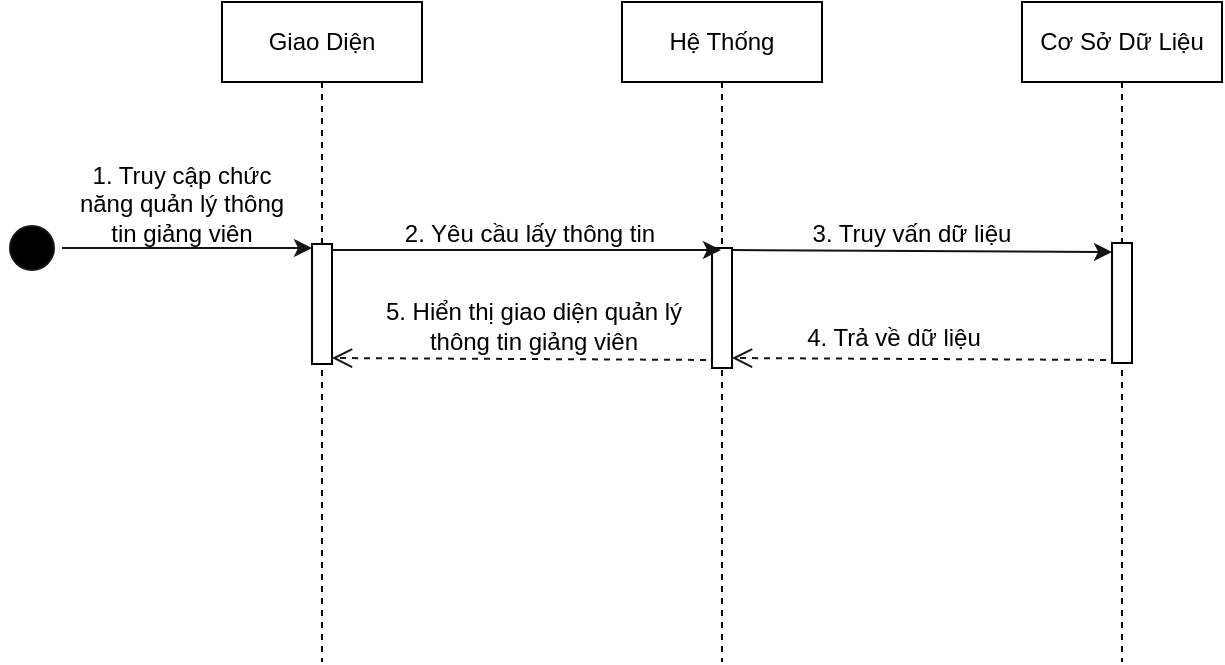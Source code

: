 <mxfile version="17.4.6" type="device" pages="4"><diagram id="DVsVMuPk8T235-gUktAh" name="Page-1"><mxGraphModel dx="1422" dy="699" grid="1" gridSize="10" guides="1" tooltips="1" connect="1" arrows="1" fold="1" page="1" pageScale="1" pageWidth="827" pageHeight="1169" math="0" shadow="0"><root><mxCell id="0"/><mxCell id="1" parent="0"/><mxCell id="WU-hsZjGy-t5fsCEVxdE-1" value="&lt;span&gt;Giao Diện&lt;/span&gt;" style="shape=umlLifeline;perimeter=lifelinePerimeter;whiteSpace=wrap;html=1;container=1;collapsible=0;recursiveResize=0;outlineConnect=0;" vertex="1" parent="1"><mxGeometry x="190" y="150" width="100" height="330" as="geometry"/></mxCell><mxCell id="WU-hsZjGy-t5fsCEVxdE-2" value="&lt;span&gt;Hệ Thống&lt;/span&gt;" style="shape=umlLifeline;perimeter=lifelinePerimeter;whiteSpace=wrap;html=1;container=1;collapsible=0;recursiveResize=0;outlineConnect=0;" vertex="1" parent="1"><mxGeometry x="390" y="150" width="100" height="330" as="geometry"/></mxCell><mxCell id="WU-hsZjGy-t5fsCEVxdE-3" value="&lt;span&gt;Cơ Sở Dữ Liệu&lt;/span&gt;" style="shape=umlLifeline;perimeter=lifelinePerimeter;whiteSpace=wrap;html=1;container=1;collapsible=0;recursiveResize=0;outlineConnect=0;" vertex="1" parent="1"><mxGeometry x="590" y="150" width="100" height="330" as="geometry"/></mxCell><mxCell id="WU-hsZjGy-t5fsCEVxdE-4" value="" style="html=1;points=[];perimeter=orthogonalPerimeter;" vertex="1" parent="WU-hsZjGy-t5fsCEVxdE-3"><mxGeometry x="45" y="120.5" width="10" height="60" as="geometry"/></mxCell><mxCell id="WU-hsZjGy-t5fsCEVxdE-5" value="" style="html=1;points=[];perimeter=orthogonalPerimeter;" vertex="1" parent="1"><mxGeometry x="235" y="271" width="10" height="60" as="geometry"/></mxCell><mxCell id="WU-hsZjGy-t5fsCEVxdE-6" value="" style="html=1;points=[];perimeter=orthogonalPerimeter;" vertex="1" parent="1"><mxGeometry x="435" y="273" width="10" height="60" as="geometry"/></mxCell><mxCell id="WU-hsZjGy-t5fsCEVxdE-7" value="" style="ellipse;html=1;shape=startState;fillColor=#000000;strokeColor=#141414;" vertex="1" parent="1"><mxGeometry x="80" y="258" width="30" height="30" as="geometry"/></mxCell><mxCell id="WU-hsZjGy-t5fsCEVxdE-8" value="" style="edgeStyle=orthogonalEdgeStyle;rounded=0;orthogonalLoop=1;jettySize=auto;html=1;strokeColor=#141414;" edge="1" parent="1"><mxGeometry relative="1" as="geometry"><mxPoint x="110" y="273" as="sourcePoint"/><mxPoint x="235" y="273" as="targetPoint"/></mxGeometry></mxCell><mxCell id="WU-hsZjGy-t5fsCEVxdE-9" value="1. Truy cập chức năng quản lý thông tin giảng viên" style="text;html=1;strokeColor=none;fillColor=none;align=center;verticalAlign=middle;whiteSpace=wrap;rounded=0;" vertex="1" parent="1"><mxGeometry x="110" y="230" width="120" height="41" as="geometry"/></mxCell><mxCell id="WU-hsZjGy-t5fsCEVxdE-10" value="2. Yêu cầu lấy thông tin" style="text;html=1;strokeColor=none;fillColor=none;align=center;verticalAlign=middle;whiteSpace=wrap;rounded=0;" vertex="1" parent="1"><mxGeometry x="264" y="248" width="160" height="35" as="geometry"/></mxCell><mxCell id="WU-hsZjGy-t5fsCEVxdE-11" value="" style="endArrow=classic;html=1;rounded=0;strokeColor=#141414;exitX=1;exitY=0.05;exitDx=0;exitDy=0;exitPerimeter=0;" edge="1" parent="1" source="WU-hsZjGy-t5fsCEVxdE-5"><mxGeometry width="50" height="50" relative="1" as="geometry"><mxPoint x="400" y="358" as="sourcePoint"/><mxPoint x="439.5" y="274" as="targetPoint"/></mxGeometry></mxCell><mxCell id="WU-hsZjGy-t5fsCEVxdE-12" value="5. Hiển thị giao diện quản lý thông tin giảng viên" style="text;html=1;strokeColor=none;fillColor=none;align=center;verticalAlign=middle;whiteSpace=wrap;rounded=0;" vertex="1" parent="1"><mxGeometry x="256" y="294.5" width="180" height="35" as="geometry"/></mxCell><mxCell id="WU-hsZjGy-t5fsCEVxdE-13" value="" style="html=1;verticalAlign=bottom;endArrow=open;dashed=1;endSize=8;rounded=0;strokeColor=#141414;entryX=1;entryY=0.95;entryDx=0;entryDy=0;entryPerimeter=0;exitX=-0.3;exitY=0.933;exitDx=0;exitDy=0;exitPerimeter=0;" edge="1" parent="1" source="WU-hsZjGy-t5fsCEVxdE-6" target="WU-hsZjGy-t5fsCEVxdE-5"><mxGeometry relative="1" as="geometry"><mxPoint x="460" y="358" as="sourcePoint"/><mxPoint x="380" y="358" as="targetPoint"/></mxGeometry></mxCell><mxCell id="WU-hsZjGy-t5fsCEVxdE-14" value="3. Truy vấn dữ liệu" style="text;html=1;strokeColor=none;fillColor=none;align=center;verticalAlign=middle;whiteSpace=wrap;rounded=0;" vertex="1" parent="1"><mxGeometry x="450" y="248" width="170" height="35" as="geometry"/></mxCell><mxCell id="WU-hsZjGy-t5fsCEVxdE-15" value="" style="endArrow=classic;html=1;rounded=0;strokeColor=#141414;exitX=1;exitY=0.05;exitDx=0;exitDy=0;exitPerimeter=0;entryX=0;entryY=0.075;entryDx=0;entryDy=0;entryPerimeter=0;" edge="1" parent="1" target="WU-hsZjGy-t5fsCEVxdE-4"><mxGeometry width="50" height="50" relative="1" as="geometry"><mxPoint x="445" y="274" as="sourcePoint"/><mxPoint x="630" y="274" as="targetPoint"/></mxGeometry></mxCell><mxCell id="WU-hsZjGy-t5fsCEVxdE-16" value="" style="html=1;verticalAlign=bottom;endArrow=open;dashed=1;endSize=8;rounded=0;strokeColor=#141414;entryX=1;entryY=0.95;entryDx=0;entryDy=0;entryPerimeter=0;exitX=-0.3;exitY=0.933;exitDx=0;exitDy=0;exitPerimeter=0;" edge="1" parent="1"><mxGeometry relative="1" as="geometry"><mxPoint x="632" y="328.98" as="sourcePoint"/><mxPoint x="445" y="328" as="targetPoint"/></mxGeometry></mxCell><mxCell id="WU-hsZjGy-t5fsCEVxdE-17" value="4. Trả về dữ liệu" style="text;html=1;strokeColor=none;fillColor=none;align=center;verticalAlign=middle;whiteSpace=wrap;rounded=0;" vertex="1" parent="1"><mxGeometry x="446" y="300" width="160" height="35" as="geometry"/></mxCell></root></mxGraphModel></diagram><diagram id="3pYODIQ7TUGjqqXS2kbD" name="Page-2"><mxGraphModel dx="1422" dy="699" grid="1" gridSize="10" guides="1" tooltips="1" connect="1" arrows="1" fold="1" page="1" pageScale="1" pageWidth="827" pageHeight="1169" math="0" shadow="0"><root><mxCell id="0"/><mxCell id="1" parent="0"/><mxCell id="C6p8I8TaMVvplyQSrfX3-1" value="&lt;span&gt;Giao Diện&lt;/span&gt;" style="shape=umlLifeline;perimeter=lifelinePerimeter;whiteSpace=wrap;html=1;container=1;collapsible=0;recursiveResize=0;outlineConnect=0;" vertex="1" parent="1"><mxGeometry x="190" y="150" width="100" height="360" as="geometry"/></mxCell><mxCell id="C6p8I8TaMVvplyQSrfX3-2" value="&lt;span&gt;Hệ Thống&lt;/span&gt;" style="shape=umlLifeline;perimeter=lifelinePerimeter;whiteSpace=wrap;html=1;container=1;collapsible=0;recursiveResize=0;outlineConnect=0;" vertex="1" parent="1"><mxGeometry x="390" y="150" width="100" height="360" as="geometry"/></mxCell><mxCell id="C6p8I8TaMVvplyQSrfX3-3" value="&lt;span&gt;Cơ Sở Dữ Liệu&lt;/span&gt;" style="shape=umlLifeline;perimeter=lifelinePerimeter;whiteSpace=wrap;html=1;container=1;collapsible=0;recursiveResize=0;outlineConnect=0;" vertex="1" parent="1"><mxGeometry x="590" y="150" width="100" height="360" as="geometry"/></mxCell><mxCell id="C6p8I8TaMVvplyQSrfX3-4" value="" style="html=1;points=[];perimeter=orthogonalPerimeter;" vertex="1" parent="C6p8I8TaMVvplyQSrfX3-3"><mxGeometry x="45" y="120.5" width="10" height="60" as="geometry"/></mxCell><mxCell id="C6p8I8TaMVvplyQSrfX3-5" value="" style="html=1;points=[];perimeter=orthogonalPerimeter;" vertex="1" parent="1"><mxGeometry x="235" y="271" width="10" height="60" as="geometry"/></mxCell><mxCell id="C6p8I8TaMVvplyQSrfX3-6" value="" style="html=1;points=[];perimeter=orthogonalPerimeter;" vertex="1" parent="1"><mxGeometry x="435" y="273" width="10" height="60" as="geometry"/></mxCell><mxCell id="C6p8I8TaMVvplyQSrfX3-7" value="" style="ellipse;html=1;shape=startState;fillColor=#000000;strokeColor=#141414;" vertex="1" parent="1"><mxGeometry x="80" y="258" width="30" height="30" as="geometry"/></mxCell><mxCell id="C6p8I8TaMVvplyQSrfX3-8" value="" style="edgeStyle=orthogonalEdgeStyle;rounded=0;orthogonalLoop=1;jettySize=auto;html=1;strokeColor=#141414;" edge="1" parent="1"><mxGeometry relative="1" as="geometry"><mxPoint x="110" y="273" as="sourcePoint"/><mxPoint x="235" y="273" as="targetPoint"/></mxGeometry></mxCell><mxCell id="C6p8I8TaMVvplyQSrfX3-9" value="1. Truy cập chức năng lý thông tin giảng viên" style="text;html=1;strokeColor=none;fillColor=none;align=center;verticalAlign=middle;whiteSpace=wrap;rounded=0;" vertex="1" parent="1"><mxGeometry x="110" y="230" width="120" height="41" as="geometry"/></mxCell><mxCell id="C6p8I8TaMVvplyQSrfX3-10" value="2. Yêu cầu lấy thông tin" style="text;html=1;strokeColor=none;fillColor=none;align=center;verticalAlign=middle;whiteSpace=wrap;rounded=0;" vertex="1" parent="1"><mxGeometry x="264" y="248" width="160" height="35" as="geometry"/></mxCell><mxCell id="C6p8I8TaMVvplyQSrfX3-11" value="" style="endArrow=classic;html=1;rounded=0;strokeColor=#141414;exitX=1;exitY=0.05;exitDx=0;exitDy=0;exitPerimeter=0;" edge="1" parent="1" source="C6p8I8TaMVvplyQSrfX3-5"><mxGeometry width="50" height="50" relative="1" as="geometry"><mxPoint x="400" y="358" as="sourcePoint"/><mxPoint x="439.5" y="274" as="targetPoint"/></mxGeometry></mxCell><mxCell id="C6p8I8TaMVvplyQSrfX3-12" value="5. Hiển thị giao diện quản lý thông tin giảng viên" style="text;html=1;strokeColor=none;fillColor=none;align=center;verticalAlign=middle;whiteSpace=wrap;rounded=0;" vertex="1" parent="1"><mxGeometry x="256" y="294.5" width="180" height="35" as="geometry"/></mxCell><mxCell id="C6p8I8TaMVvplyQSrfX3-13" value="" style="html=1;verticalAlign=bottom;endArrow=open;dashed=1;endSize=8;rounded=0;strokeColor=#141414;entryX=1;entryY=0.95;entryDx=0;entryDy=0;entryPerimeter=0;exitX=-0.3;exitY=0.933;exitDx=0;exitDy=0;exitPerimeter=0;" edge="1" parent="1" source="C6p8I8TaMVvplyQSrfX3-6" target="C6p8I8TaMVvplyQSrfX3-5"><mxGeometry relative="1" as="geometry"><mxPoint x="460" y="358" as="sourcePoint"/><mxPoint x="380" y="358" as="targetPoint"/></mxGeometry></mxCell><mxCell id="C6p8I8TaMVvplyQSrfX3-14" value="3. Truy vấn dữ liệu" style="text;html=1;strokeColor=none;fillColor=none;align=center;verticalAlign=middle;whiteSpace=wrap;rounded=0;" vertex="1" parent="1"><mxGeometry x="450" y="248" width="170" height="35" as="geometry"/></mxCell><mxCell id="C6p8I8TaMVvplyQSrfX3-15" value="" style="endArrow=classic;html=1;rounded=0;strokeColor=#141414;exitX=1;exitY=0.05;exitDx=0;exitDy=0;exitPerimeter=0;entryX=0;entryY=0.075;entryDx=0;entryDy=0;entryPerimeter=0;" edge="1" parent="1" target="C6p8I8TaMVvplyQSrfX3-4"><mxGeometry width="50" height="50" relative="1" as="geometry"><mxPoint x="445" y="274" as="sourcePoint"/><mxPoint x="630" y="274" as="targetPoint"/></mxGeometry></mxCell><mxCell id="C6p8I8TaMVvplyQSrfX3-16" value="" style="html=1;verticalAlign=bottom;endArrow=open;dashed=1;endSize=8;rounded=0;strokeColor=#141414;entryX=1;entryY=0.95;entryDx=0;entryDy=0;entryPerimeter=0;exitX=-0.3;exitY=0.933;exitDx=0;exitDy=0;exitPerimeter=0;" edge="1" parent="1"><mxGeometry relative="1" as="geometry"><mxPoint x="632" y="328.98" as="sourcePoint"/><mxPoint x="445" y="328" as="targetPoint"/></mxGeometry></mxCell><mxCell id="C6p8I8TaMVvplyQSrfX3-17" value="4. Trả về dữ liệu" style="text;html=1;strokeColor=none;fillColor=none;align=center;verticalAlign=middle;whiteSpace=wrap;rounded=0;" vertex="1" parent="1"><mxGeometry x="446" y="300" width="160" height="35" as="geometry"/></mxCell><mxCell id="C6p8I8TaMVvplyQSrfX3-18" value="" style="html=1;points=[];perimeter=orthogonalPerimeter;" vertex="1" parent="1"><mxGeometry x="635" y="406.5" width="10" height="60" as="geometry"/></mxCell><mxCell id="C6p8I8TaMVvplyQSrfX3-19" value="" style="html=1;points=[];perimeter=orthogonalPerimeter;" vertex="1" parent="1"><mxGeometry x="235" y="407" width="10" height="60" as="geometry"/></mxCell><mxCell id="C6p8I8TaMVvplyQSrfX3-20" value="" style="html=1;points=[];perimeter=orthogonalPerimeter;" vertex="1" parent="1"><mxGeometry x="435" y="409" width="10" height="60" as="geometry"/></mxCell><mxCell id="C6p8I8TaMVvplyQSrfX3-21" value="" style="ellipse;html=1;shape=startState;fillColor=#000000;strokeColor=#141414;" vertex="1" parent="1"><mxGeometry x="70" y="394" width="30" height="30" as="geometry"/></mxCell><mxCell id="C6p8I8TaMVvplyQSrfX3-22" value="" style="edgeStyle=orthogonalEdgeStyle;rounded=0;orthogonalLoop=1;jettySize=auto;html=1;strokeColor=#141414;exitX=1;exitY=0.5;exitDx=0;exitDy=0;" edge="1" parent="1" source="C6p8I8TaMVvplyQSrfX3-21"><mxGeometry relative="1" as="geometry"><mxPoint x="110" y="409" as="sourcePoint"/><mxPoint x="235" y="409" as="targetPoint"/></mxGeometry></mxCell><mxCell id="C6p8I8TaMVvplyQSrfX3-23" value="6. Nhập thông tin muốn sửa và nhấn Sửa" style="text;html=1;strokeColor=none;fillColor=none;align=center;verticalAlign=middle;whiteSpace=wrap;rounded=0;" vertex="1" parent="1"><mxGeometry x="100" y="366" width="130" height="41" as="geometry"/></mxCell><mxCell id="C6p8I8TaMVvplyQSrfX3-24" value="10. Gửi thông tin giảng viên" style="text;html=1;strokeColor=none;fillColor=none;align=center;verticalAlign=middle;whiteSpace=wrap;rounded=0;" vertex="1" parent="1"><mxGeometry x="252" y="384" width="176" height="35" as="geometry"/></mxCell><mxCell id="C6p8I8TaMVvplyQSrfX3-25" value="" style="endArrow=classic;html=1;rounded=0;strokeColor=#141414;exitX=1;exitY=0.05;exitDx=0;exitDy=0;exitPerimeter=0;" edge="1" parent="1" source="C6p8I8TaMVvplyQSrfX3-19"><mxGeometry width="50" height="50" relative="1" as="geometry"><mxPoint x="400" y="494" as="sourcePoint"/><mxPoint x="439.5" y="410" as="targetPoint"/></mxGeometry></mxCell><mxCell id="C6p8I8TaMVvplyQSrfX3-26" value="13. Thông báo kết quả và hiển thị giao diện quản lý thông tin giảng viên" style="text;html=1;strokeColor=none;fillColor=none;align=center;verticalAlign=middle;whiteSpace=wrap;rounded=0;" vertex="1" parent="1"><mxGeometry x="261" y="450" width="170" height="83.5" as="geometry"/></mxCell><mxCell id="C6p8I8TaMVvplyQSrfX3-27" value="" style="html=1;verticalAlign=bottom;endArrow=open;dashed=1;endSize=8;rounded=0;strokeColor=#141414;entryX=1;entryY=0.95;entryDx=0;entryDy=0;entryPerimeter=0;exitX=-0.3;exitY=0.933;exitDx=0;exitDy=0;exitPerimeter=0;" edge="1" parent="1" source="C6p8I8TaMVvplyQSrfX3-20" target="C6p8I8TaMVvplyQSrfX3-19"><mxGeometry relative="1" as="geometry"><mxPoint x="460" y="494" as="sourcePoint"/><mxPoint x="380" y="494" as="targetPoint"/></mxGeometry></mxCell><mxCell id="C6p8I8TaMVvplyQSrfX3-28" value="11. Truy vấn dữ liệu và thực hiện" style="text;html=1;strokeColor=none;fillColor=none;align=center;verticalAlign=middle;whiteSpace=wrap;rounded=0;" vertex="1" parent="1"><mxGeometry x="450" y="384" width="180" height="35" as="geometry"/></mxCell><mxCell id="C6p8I8TaMVvplyQSrfX3-29" value="" style="endArrow=classic;html=1;rounded=0;strokeColor=#141414;exitX=1;exitY=0.05;exitDx=0;exitDy=0;exitPerimeter=0;entryX=0;entryY=0.075;entryDx=0;entryDy=0;entryPerimeter=0;" edge="1" parent="1" target="C6p8I8TaMVvplyQSrfX3-18"><mxGeometry width="50" height="50" relative="1" as="geometry"><mxPoint x="445" y="410" as="sourcePoint"/><mxPoint x="630" y="410" as="targetPoint"/></mxGeometry></mxCell><mxCell id="C6p8I8TaMVvplyQSrfX3-30" value="" style="html=1;verticalAlign=bottom;endArrow=open;dashed=1;endSize=8;rounded=0;strokeColor=#141414;entryX=1;entryY=0.95;entryDx=0;entryDy=0;entryPerimeter=0;exitX=-0.3;exitY=0.933;exitDx=0;exitDy=0;exitPerimeter=0;" edge="1" parent="1"><mxGeometry relative="1" as="geometry"><mxPoint x="632" y="464.98" as="sourcePoint"/><mxPoint x="445" y="464" as="targetPoint"/></mxGeometry></mxCell><mxCell id="C6p8I8TaMVvplyQSrfX3-31" value="12. Trả về kết quả" style="text;html=1;strokeColor=none;fillColor=none;align=center;verticalAlign=middle;whiteSpace=wrap;rounded=0;" vertex="1" parent="1"><mxGeometry x="436" y="460" width="160" height="35" as="geometry"/></mxCell></root></mxGraphModel></diagram><diagram id="8loD-ukhQ-UAKm9DOrR1" name="Page-3"><mxGraphModel dx="1422" dy="699" grid="1" gridSize="10" guides="1" tooltips="1" connect="1" arrows="1" fold="1" page="1" pageScale="1" pageWidth="827" pageHeight="1169" math="0" shadow="0"><root><mxCell id="0"/><mxCell id="1" parent="0"/><mxCell id="cYJVkVbYjqecI_i0VPKo-1" value="&lt;span&gt;Giao Diện&lt;/span&gt;" style="shape=umlLifeline;perimeter=lifelinePerimeter;whiteSpace=wrap;html=1;container=1;collapsible=0;recursiveResize=0;outlineConnect=0;" vertex="1" parent="1"><mxGeometry x="190" y="150" width="100" height="330" as="geometry"/></mxCell><mxCell id="cYJVkVbYjqecI_i0VPKo-2" value="&lt;span&gt;Hệ Thống&lt;/span&gt;" style="shape=umlLifeline;perimeter=lifelinePerimeter;whiteSpace=wrap;html=1;container=1;collapsible=0;recursiveResize=0;outlineConnect=0;" vertex="1" parent="1"><mxGeometry x="390" y="150" width="100" height="330" as="geometry"/></mxCell><mxCell id="cYJVkVbYjqecI_i0VPKo-3" value="&lt;span&gt;Cơ Sở Dữ Liệu&lt;/span&gt;" style="shape=umlLifeline;perimeter=lifelinePerimeter;whiteSpace=wrap;html=1;container=1;collapsible=0;recursiveResize=0;outlineConnect=0;" vertex="1" parent="1"><mxGeometry x="590" y="150" width="100" height="330" as="geometry"/></mxCell><mxCell id="cYJVkVbYjqecI_i0VPKo-4" value="" style="html=1;points=[];perimeter=orthogonalPerimeter;" vertex="1" parent="cYJVkVbYjqecI_i0VPKo-3"><mxGeometry x="45" y="120.5" width="10" height="60" as="geometry"/></mxCell><mxCell id="cYJVkVbYjqecI_i0VPKo-5" value="" style="html=1;points=[];perimeter=orthogonalPerimeter;" vertex="1" parent="1"><mxGeometry x="235" y="271" width="10" height="60" as="geometry"/></mxCell><mxCell id="cYJVkVbYjqecI_i0VPKo-6" value="" style="html=1;points=[];perimeter=orthogonalPerimeter;" vertex="1" parent="1"><mxGeometry x="435" y="273" width="10" height="60" as="geometry"/></mxCell><mxCell id="cYJVkVbYjqecI_i0VPKo-7" value="" style="ellipse;html=1;shape=startState;fillColor=#000000;strokeColor=#141414;" vertex="1" parent="1"><mxGeometry x="80" y="258" width="30" height="30" as="geometry"/></mxCell><mxCell id="cYJVkVbYjqecI_i0VPKo-8" value="" style="edgeStyle=orthogonalEdgeStyle;rounded=0;orthogonalLoop=1;jettySize=auto;html=1;strokeColor=#141414;" edge="1" parent="1"><mxGeometry relative="1" as="geometry"><mxPoint x="110" y="273" as="sourcePoint"/><mxPoint x="235" y="273" as="targetPoint"/></mxGeometry></mxCell><mxCell id="cYJVkVbYjqecI_i0VPKo-9" value="1. Truy cập chức năng quản lý đề xuất sinh viên" style="text;html=1;strokeColor=none;fillColor=none;align=center;verticalAlign=middle;whiteSpace=wrap;rounded=0;" vertex="1" parent="1"><mxGeometry x="110" y="230" width="120" height="41" as="geometry"/></mxCell><mxCell id="cYJVkVbYjqecI_i0VPKo-10" value="2. Yêu cầu lấy thông tin" style="text;html=1;strokeColor=none;fillColor=none;align=center;verticalAlign=middle;whiteSpace=wrap;rounded=0;" vertex="1" parent="1"><mxGeometry x="264" y="248" width="160" height="35" as="geometry"/></mxCell><mxCell id="cYJVkVbYjqecI_i0VPKo-11" value="" style="endArrow=classic;html=1;rounded=0;strokeColor=#141414;exitX=1;exitY=0.05;exitDx=0;exitDy=0;exitPerimeter=0;" edge="1" parent="1" source="cYJVkVbYjqecI_i0VPKo-5"><mxGeometry width="50" height="50" relative="1" as="geometry"><mxPoint x="400" y="358" as="sourcePoint"/><mxPoint x="439.5" y="274" as="targetPoint"/></mxGeometry></mxCell><mxCell id="cYJVkVbYjqecI_i0VPKo-12" value="5. Hiển thị giao diện quản lý đề xuất sinh viên" style="text;html=1;strokeColor=none;fillColor=none;align=center;verticalAlign=middle;whiteSpace=wrap;rounded=0;" vertex="1" parent="1"><mxGeometry x="256" y="294.5" width="180" height="35" as="geometry"/></mxCell><mxCell id="cYJVkVbYjqecI_i0VPKo-13" value="" style="html=1;verticalAlign=bottom;endArrow=open;dashed=1;endSize=8;rounded=0;strokeColor=#141414;entryX=1;entryY=0.95;entryDx=0;entryDy=0;entryPerimeter=0;exitX=-0.3;exitY=0.933;exitDx=0;exitDy=0;exitPerimeter=0;" edge="1" parent="1" source="cYJVkVbYjqecI_i0VPKo-6" target="cYJVkVbYjqecI_i0VPKo-5"><mxGeometry relative="1" as="geometry"><mxPoint x="460" y="358" as="sourcePoint"/><mxPoint x="380" y="358" as="targetPoint"/></mxGeometry></mxCell><mxCell id="cYJVkVbYjqecI_i0VPKo-14" value="3. Truy vấn dữ liệu" style="text;html=1;strokeColor=none;fillColor=none;align=center;verticalAlign=middle;whiteSpace=wrap;rounded=0;" vertex="1" parent="1"><mxGeometry x="450" y="248" width="170" height="35" as="geometry"/></mxCell><mxCell id="cYJVkVbYjqecI_i0VPKo-15" value="" style="endArrow=classic;html=1;rounded=0;strokeColor=#141414;exitX=1;exitY=0.05;exitDx=0;exitDy=0;exitPerimeter=0;entryX=0;entryY=0.075;entryDx=0;entryDy=0;entryPerimeter=0;" edge="1" parent="1" target="cYJVkVbYjqecI_i0VPKo-4"><mxGeometry width="50" height="50" relative="1" as="geometry"><mxPoint x="445" y="274" as="sourcePoint"/><mxPoint x="630" y="274" as="targetPoint"/></mxGeometry></mxCell><mxCell id="cYJVkVbYjqecI_i0VPKo-16" value="" style="html=1;verticalAlign=bottom;endArrow=open;dashed=1;endSize=8;rounded=0;strokeColor=#141414;entryX=1;entryY=0.95;entryDx=0;entryDy=0;entryPerimeter=0;exitX=-0.3;exitY=0.933;exitDx=0;exitDy=0;exitPerimeter=0;" edge="1" parent="1"><mxGeometry relative="1" as="geometry"><mxPoint x="632" y="328.98" as="sourcePoint"/><mxPoint x="445" y="328" as="targetPoint"/></mxGeometry></mxCell><mxCell id="cYJVkVbYjqecI_i0VPKo-17" value="4. Trả về dữ liệu" style="text;html=1;strokeColor=none;fillColor=none;align=center;verticalAlign=middle;whiteSpace=wrap;rounded=0;" vertex="1" parent="1"><mxGeometry x="446" y="300" width="160" height="35" as="geometry"/></mxCell></root></mxGraphModel></diagram><diagram id="ESBtjjHXKi-f3Cj1gIpi" name="Page-4"><mxGraphModel dx="1422" dy="699" grid="1" gridSize="10" guides="1" tooltips="1" connect="1" arrows="1" fold="1" page="1" pageScale="1" pageWidth="827" pageHeight="1169" math="0" shadow="0"><root><mxCell id="0"/><mxCell id="1" parent="0"/><mxCell id="7pzpWhMM2Yy6dt5cGMal-1" value="&lt;span&gt;Giao Diện&lt;/span&gt;" style="shape=umlLifeline;perimeter=lifelinePerimeter;whiteSpace=wrap;html=1;container=1;collapsible=0;recursiveResize=0;outlineConnect=0;" vertex="1" parent="1"><mxGeometry x="175" y="149" width="130" height="650" as="geometry"/></mxCell><mxCell id="7pzpWhMM2Yy6dt5cGMal-2" value="&lt;span&gt;Hệ Thống&lt;/span&gt;" style="shape=umlLifeline;perimeter=lifelinePerimeter;whiteSpace=wrap;html=1;container=1;collapsible=0;recursiveResize=0;outlineConnect=0;" vertex="1" parent="1"><mxGeometry x="390" y="150" width="100" height="650" as="geometry"/></mxCell><mxCell id="7pzpWhMM2Yy6dt5cGMal-39" value="" style="html=1;points=[];perimeter=orthogonalPerimeter;" vertex="1" parent="7pzpWhMM2Yy6dt5cGMal-2"><mxGeometry x="45" y="360" width="10" height="60" as="geometry"/></mxCell><mxCell id="xrKkYw-mC5a60Pn9YNVJ-1" value="" style="html=1;points=[];perimeter=orthogonalPerimeter;" vertex="1" parent="7pzpWhMM2Yy6dt5cGMal-2"><mxGeometry x="45" y="460" width="10" height="60" as="geometry"/></mxCell><mxCell id="7pzpWhMM2Yy6dt5cGMal-3" value="&lt;span&gt;Cơ Sở Dữ Liệu&lt;/span&gt;" style="shape=umlLifeline;perimeter=lifelinePerimeter;whiteSpace=wrap;html=1;container=1;collapsible=0;recursiveResize=0;outlineConnect=0;" vertex="1" parent="1"><mxGeometry x="590" y="150" width="100" height="650" as="geometry"/></mxCell><mxCell id="7pzpWhMM2Yy6dt5cGMal-4" value="" style="html=1;points=[];perimeter=orthogonalPerimeter;" vertex="1" parent="7pzpWhMM2Yy6dt5cGMal-3"><mxGeometry x="45" y="120.5" width="10" height="60" as="geometry"/></mxCell><mxCell id="xrKkYw-mC5a60Pn9YNVJ-11" value="" style="html=1;points=[];perimeter=orthogonalPerimeter;" vertex="1" parent="7pzpWhMM2Yy6dt5cGMal-3"><mxGeometry x="45" y="460" width="10" height="60" as="geometry"/></mxCell><mxCell id="xrKkYw-mC5a60Pn9YNVJ-15" value="15. Trả về kết quả" style="text;html=1;strokeColor=none;fillColor=none;align=center;verticalAlign=middle;whiteSpace=wrap;rounded=0;" vertex="1" parent="7pzpWhMM2Yy6dt5cGMal-3"><mxGeometry x="-115" y="493" width="115" height="24" as="geometry"/></mxCell><mxCell id="7pzpWhMM2Yy6dt5cGMal-5" value="" style="html=1;points=[];perimeter=orthogonalPerimeter;" vertex="1" parent="1"><mxGeometry x="235" y="271" width="10" height="60" as="geometry"/></mxCell><mxCell id="7pzpWhMM2Yy6dt5cGMal-6" value="" style="html=1;points=[];perimeter=orthogonalPerimeter;" vertex="1" parent="1"><mxGeometry x="435" y="273" width="10" height="60" as="geometry"/></mxCell><mxCell id="7pzpWhMM2Yy6dt5cGMal-7" value="" style="ellipse;html=1;shape=startState;fillColor=#000000;strokeColor=#141414;" vertex="1" parent="1"><mxGeometry x="80" y="258" width="30" height="30" as="geometry"/></mxCell><mxCell id="7pzpWhMM2Yy6dt5cGMal-8" value="" style="edgeStyle=orthogonalEdgeStyle;rounded=0;orthogonalLoop=1;jettySize=auto;html=1;strokeColor=#141414;" edge="1" parent="1"><mxGeometry relative="1" as="geometry"><mxPoint x="110" y="273" as="sourcePoint"/><mxPoint x="235" y="273" as="targetPoint"/></mxGeometry></mxCell><mxCell id="7pzpWhMM2Yy6dt5cGMal-9" value="1. Truy cập chức năng quản lý đề xuất sinh viên" style="text;html=1;strokeColor=none;fillColor=none;align=center;verticalAlign=middle;whiteSpace=wrap;rounded=0;" vertex="1" parent="1"><mxGeometry x="110" y="230" width="120" height="41" as="geometry"/></mxCell><mxCell id="7pzpWhMM2Yy6dt5cGMal-10" value="2. Yêu cầu lấy thông tin" style="text;html=1;strokeColor=none;fillColor=none;align=center;verticalAlign=middle;whiteSpace=wrap;rounded=0;" vertex="1" parent="1"><mxGeometry x="264" y="248" width="160" height="35" as="geometry"/></mxCell><mxCell id="7pzpWhMM2Yy6dt5cGMal-11" value="" style="endArrow=classic;html=1;rounded=0;strokeColor=#141414;exitX=1;exitY=0.05;exitDx=0;exitDy=0;exitPerimeter=0;" edge="1" parent="1" source="7pzpWhMM2Yy6dt5cGMal-5"><mxGeometry width="50" height="50" relative="1" as="geometry"><mxPoint x="400" y="358" as="sourcePoint"/><mxPoint x="439.5" y="274" as="targetPoint"/></mxGeometry></mxCell><mxCell id="7pzpWhMM2Yy6dt5cGMal-12" value="5. Hiển thị giao diện quản lý đề xuất sinh viên" style="text;html=1;strokeColor=none;fillColor=none;align=center;verticalAlign=middle;whiteSpace=wrap;rounded=0;" vertex="1" parent="1"><mxGeometry x="256" y="294.5" width="180" height="35" as="geometry"/></mxCell><mxCell id="7pzpWhMM2Yy6dt5cGMal-13" value="" style="html=1;verticalAlign=bottom;endArrow=open;dashed=1;endSize=8;rounded=0;strokeColor=#141414;entryX=1;entryY=0.95;entryDx=0;entryDy=0;entryPerimeter=0;exitX=-0.3;exitY=0.933;exitDx=0;exitDy=0;exitPerimeter=0;" edge="1" parent="1" source="7pzpWhMM2Yy6dt5cGMal-6" target="7pzpWhMM2Yy6dt5cGMal-5"><mxGeometry relative="1" as="geometry"><mxPoint x="460" y="358" as="sourcePoint"/><mxPoint x="380" y="358" as="targetPoint"/></mxGeometry></mxCell><mxCell id="7pzpWhMM2Yy6dt5cGMal-14" value="3. Truy vấn dữ liệu" style="text;html=1;strokeColor=none;fillColor=none;align=center;verticalAlign=middle;whiteSpace=wrap;rounded=0;" vertex="1" parent="1"><mxGeometry x="449" y="249" width="150" height="22" as="geometry"/></mxCell><mxCell id="7pzpWhMM2Yy6dt5cGMal-15" value="" style="endArrow=classic;html=1;rounded=0;strokeColor=#141414;exitX=1;exitY=0.05;exitDx=0;exitDy=0;exitPerimeter=0;entryX=0;entryY=0.075;entryDx=0;entryDy=0;entryPerimeter=0;" edge="1" parent="1" target="7pzpWhMM2Yy6dt5cGMal-4"><mxGeometry width="50" height="50" relative="1" as="geometry"><mxPoint x="445" y="274" as="sourcePoint"/><mxPoint x="630" y="274" as="targetPoint"/></mxGeometry></mxCell><mxCell id="7pzpWhMM2Yy6dt5cGMal-16" value="" style="html=1;verticalAlign=bottom;endArrow=open;dashed=1;endSize=8;rounded=0;strokeColor=#141414;entryX=1;entryY=0.95;entryDx=0;entryDy=0;entryPerimeter=0;exitX=-0.3;exitY=0.933;exitDx=0;exitDy=0;exitPerimeter=0;" edge="1" parent="1"><mxGeometry relative="1" as="geometry"><mxPoint x="632" y="328.98" as="sourcePoint"/><mxPoint x="445" y="328" as="targetPoint"/></mxGeometry></mxCell><mxCell id="7pzpWhMM2Yy6dt5cGMal-17" value="4. Trả về dữ liệu" style="text;html=1;strokeColor=none;fillColor=none;align=center;verticalAlign=middle;whiteSpace=wrap;rounded=0;" vertex="1" parent="1"><mxGeometry x="446" y="300" width="160" height="35" as="geometry"/></mxCell><mxCell id="7pzpWhMM2Yy6dt5cGMal-18" value="" style="html=1;points=[];perimeter=orthogonalPerimeter;" vertex="1" parent="1"><mxGeometry x="235" y="394" width="10" height="60" as="geometry"/></mxCell><mxCell id="7pzpWhMM2Yy6dt5cGMal-19" value="" style="html=1;points=[];perimeter=orthogonalPerimeter;" vertex="1" parent="1"><mxGeometry x="435" y="396" width="10" height="60" as="geometry"/></mxCell><mxCell id="7pzpWhMM2Yy6dt5cGMal-20" value="" style="ellipse;html=1;shape=startState;fillColor=#000000;strokeColor=#141414;" vertex="1" parent="1"><mxGeometry x="80" y="381" width="30" height="30" as="geometry"/></mxCell><mxCell id="7pzpWhMM2Yy6dt5cGMal-21" value="" style="edgeStyle=orthogonalEdgeStyle;rounded=0;orthogonalLoop=1;jettySize=auto;html=1;strokeColor=#141414;" edge="1" parent="1"><mxGeometry relative="1" as="geometry"><mxPoint x="110" y="396" as="sourcePoint"/><mxPoint x="235" y="396" as="targetPoint"/></mxGeometry></mxCell><mxCell id="7pzpWhMM2Yy6dt5cGMal-22" value="6. Chọn đề tài được đề xuất muốn xem" style="text;html=1;strokeColor=none;fillColor=none;align=center;verticalAlign=middle;whiteSpace=wrap;rounded=0;" vertex="1" parent="1"><mxGeometry x="90" y="361" width="140" height="35" as="geometry"/></mxCell><mxCell id="7pzpWhMM2Yy6dt5cGMal-23" value="7. Yêu cầu xem chi tiết đề tài" style="text;html=1;strokeColor=none;fillColor=none;align=center;verticalAlign=middle;whiteSpace=wrap;rounded=0;" vertex="1" parent="1"><mxGeometry x="270" y="361" width="140" height="35" as="geometry"/></mxCell><mxCell id="7pzpWhMM2Yy6dt5cGMal-24" value="" style="endArrow=classic;html=1;rounded=0;strokeColor=#141414;exitX=1;exitY=0.05;exitDx=0;exitDy=0;exitPerimeter=0;" edge="1" parent="1" source="7pzpWhMM2Yy6dt5cGMal-18"><mxGeometry width="50" height="50" relative="1" as="geometry"><mxPoint x="400" y="481" as="sourcePoint"/><mxPoint x="439.5" y="397" as="targetPoint"/></mxGeometry></mxCell><mxCell id="7pzpWhMM2Yy6dt5cGMal-25" value="10. Hiển thị giao diện xem chi tiết đề tài" style="text;html=1;strokeColor=none;fillColor=none;align=center;verticalAlign=middle;whiteSpace=wrap;rounded=0;" vertex="1" parent="1"><mxGeometry x="270" y="418.5" width="140" height="35" as="geometry"/></mxCell><mxCell id="7pzpWhMM2Yy6dt5cGMal-26" value="" style="html=1;verticalAlign=bottom;endArrow=open;dashed=1;endSize=8;rounded=0;strokeColor=#141414;entryX=1;entryY=0.95;entryDx=0;entryDy=0;entryPerimeter=0;exitX=-0.3;exitY=0.933;exitDx=0;exitDy=0;exitPerimeter=0;" edge="1" parent="1" source="7pzpWhMM2Yy6dt5cGMal-19" target="7pzpWhMM2Yy6dt5cGMal-18"><mxGeometry relative="1" as="geometry"><mxPoint x="460" y="481" as="sourcePoint"/><mxPoint x="380" y="481" as="targetPoint"/></mxGeometry></mxCell><mxCell id="7pzpWhMM2Yy6dt5cGMal-27" value="" style="html=1;points=[];perimeter=orthogonalPerimeter;" vertex="1" parent="1"><mxGeometry x="634" y="396.5" width="10" height="60" as="geometry"/></mxCell><mxCell id="7pzpWhMM2Yy6dt5cGMal-28" value="8. Truy vấn dữ liệu" style="text;html=1;strokeColor=none;fillColor=none;align=center;verticalAlign=middle;whiteSpace=wrap;rounded=0;" vertex="1" parent="1"><mxGeometry x="455.5" y="375.5" width="141" height="18.5" as="geometry"/></mxCell><mxCell id="7pzpWhMM2Yy6dt5cGMal-29" value="" style="html=1;verticalAlign=bottom;endArrow=open;dashed=1;endSize=8;rounded=0;strokeColor=#141414;entryX=1;entryY=0.95;entryDx=0;entryDy=0;entryPerimeter=0;exitX=-0.3;exitY=0.933;exitDx=0;exitDy=0;exitPerimeter=0;" edge="1" parent="1"><mxGeometry relative="1" as="geometry"><mxPoint x="631" y="454.98" as="sourcePoint"/><mxPoint x="444" y="454" as="targetPoint"/></mxGeometry></mxCell><mxCell id="7pzpWhMM2Yy6dt5cGMal-30" value="9. Trả về dữ liệu" style="text;html=1;strokeColor=none;fillColor=none;align=center;verticalAlign=middle;whiteSpace=wrap;rounded=0;" vertex="1" parent="1"><mxGeometry x="468.5" y="429.5" width="115" height="24" as="geometry"/></mxCell><mxCell id="7pzpWhMM2Yy6dt5cGMal-32" value="" style="endArrow=classic;html=1;rounded=0;strokeColor=#141414;entryX=0;entryY=0.042;entryDx=0;entryDy=0;entryPerimeter=0;" edge="1" parent="1" source="7pzpWhMM2Yy6dt5cGMal-19" target="7pzpWhMM2Yy6dt5cGMal-27"><mxGeometry width="50" height="50" relative="1" as="geometry"><mxPoint x="450" y="399" as="sourcePoint"/><mxPoint x="630" y="400" as="targetPoint"/></mxGeometry></mxCell><mxCell id="7pzpWhMM2Yy6dt5cGMal-38" value="12.1 Nếu phê duyệt, gửi thông tin" style="text;html=1;align=center;verticalAlign=middle;resizable=0;points=[];autosize=1;strokeColor=none;fillColor=none;" vertex="1" parent="1"><mxGeometry x="238" y="496" width="190" height="20" as="geometry"/></mxCell><mxCell id="7pzpWhMM2Yy6dt5cGMal-37" value="" style="endArrow=classic;html=1;rounded=0;strokeColor=#141414;exitX=0.047;exitY=1.1;exitDx=0;exitDy=0;exitPerimeter=0;entryX=-0.1;entryY=0.15;entryDx=0;entryDy=0;entryPerimeter=0;" edge="1" parent="1" source="7pzpWhMM2Yy6dt5cGMal-38" target="7pzpWhMM2Yy6dt5cGMal-39"><mxGeometry width="50" height="50" relative="1" as="geometry"><mxPoint x="250" y="518" as="sourcePoint"/><mxPoint x="420" y="518" as="targetPoint"/></mxGeometry></mxCell><mxCell id="7pzpWhMM2Yy6dt5cGMal-40" value="" style="html=1;points=[];perimeter=orthogonalPerimeter;" vertex="1" parent="1"><mxGeometry x="634" y="509.5" width="10" height="60" as="geometry"/></mxCell><mxCell id="7pzpWhMM2Yy6dt5cGMal-41" value="12.2 Thực hiện thêm thông tin sinh viên và giảng viên" style="text;html=1;strokeColor=none;fillColor=none;align=center;verticalAlign=middle;whiteSpace=wrap;rounded=0;" vertex="1" parent="1"><mxGeometry x="456.5" y="496" width="163.5" height="18.5" as="geometry"/></mxCell><mxCell id="7pzpWhMM2Yy6dt5cGMal-42" value="" style="endArrow=classic;html=1;rounded=0;strokeColor=#141414;entryX=0;entryY=0.042;entryDx=0;entryDy=0;entryPerimeter=0;" edge="1" parent="1"><mxGeometry width="50" height="50" relative="1" as="geometry"><mxPoint x="446" y="519.52" as="sourcePoint"/><mxPoint x="635" y="519.52" as="targetPoint"/></mxGeometry></mxCell><mxCell id="7pzpWhMM2Yy6dt5cGMal-43" value="" style="html=1;verticalAlign=bottom;endArrow=open;dashed=1;endSize=8;rounded=0;strokeColor=#141414;entryX=1.2;entryY=0.817;entryDx=0;entryDy=0;entryPerimeter=0;exitX=-0.1;exitY=0.808;exitDx=0;exitDy=0;exitPerimeter=0;" edge="1" parent="1" source="7pzpWhMM2Yy6dt5cGMal-40" target="7pzpWhMM2Yy6dt5cGMal-39"><mxGeometry relative="1" as="geometry"><mxPoint x="647" y="578.98" as="sourcePoint"/><mxPoint x="460" y="578" as="targetPoint"/></mxGeometry></mxCell><mxCell id="7pzpWhMM2Yy6dt5cGMal-44" value="12.3 Trả về kết quả" style="text;html=1;strokeColor=none;fillColor=none;align=center;verticalAlign=middle;whiteSpace=wrap;rounded=0;" vertex="1" parent="1"><mxGeometry x="476.5" y="540" width="120" height="19.5" as="geometry"/></mxCell><mxCell id="xrKkYw-mC5a60Pn9YNVJ-5" value="" style="endArrow=classic;html=1;rounded=0;strokeColor=#141414;entryX=0;entryY=0.113;entryDx=0;entryDy=0;entryPerimeter=0;exitX=1.1;exitY=0.663;exitDx=0;exitDy=0;exitPerimeter=0;" edge="1" parent="1" source="7pzpWhMM2Yy6dt5cGMal-33" target="xrKkYw-mC5a60Pn9YNVJ-1"><mxGeometry width="50" height="50" relative="1" as="geometry"><mxPoint x="250" y="619" as="sourcePoint"/><mxPoint x="444" y="529" as="targetPoint"/></mxGeometry></mxCell><mxCell id="xrKkYw-mC5a60Pn9YNVJ-7" value="12.4 Trả về kết quả" style="text;html=1;strokeColor=none;fillColor=none;align=center;verticalAlign=middle;whiteSpace=wrap;rounded=0;" vertex="1" parent="1"><mxGeometry x="256" y="540" width="120" height="19.5" as="geometry"/></mxCell><mxCell id="xrKkYw-mC5a60Pn9YNVJ-8" value="" style="html=1;verticalAlign=bottom;endArrow=open;dashed=1;endSize=8;rounded=0;strokeColor=#141414;entryX=1;entryY=0.319;entryDx=0;entryDy=0;entryPerimeter=0;exitX=-0.3;exitY=0.833;exitDx=0;exitDy=0;exitPerimeter=0;" edge="1" parent="1" source="7pzpWhMM2Yy6dt5cGMal-39" target="7pzpWhMM2Yy6dt5cGMal-33"><mxGeometry relative="1" as="geometry"><mxPoint x="643" y="567.98" as="sourcePoint"/><mxPoint x="457" y="569.02" as="targetPoint"/></mxGeometry></mxCell><mxCell id="7pzpWhMM2Yy6dt5cGMal-33" value="" style="html=1;points=[];perimeter=orthogonalPerimeter;" vertex="1" parent="1"><mxGeometry x="235" y="510" width="10" height="160" as="geometry"/></mxCell><mxCell id="7pzpWhMM2Yy6dt5cGMal-34" value="" style="ellipse;html=1;shape=startState;fillColor=#000000;strokeColor=#141414;" vertex="1" parent="1"><mxGeometry x="70" y="497" width="30" height="30" as="geometry"/></mxCell><mxCell id="7pzpWhMM2Yy6dt5cGMal-35" value="" style="edgeStyle=orthogonalEdgeStyle;rounded=0;orthogonalLoop=1;jettySize=auto;html=1;strokeColor=#141414;exitX=1;exitY=0.5;exitDx=0;exitDy=0;" edge="1" parent="1" source="7pzpWhMM2Yy6dt5cGMal-34"><mxGeometry relative="1" as="geometry"><mxPoint x="110" y="512" as="sourcePoint"/><mxPoint x="235" y="512" as="targetPoint"/></mxGeometry></mxCell><mxCell id="7pzpWhMM2Yy6dt5cGMal-36" value="11. Phê duyệt hoặc từ chối" style="text;html=1;strokeColor=none;fillColor=none;align=center;verticalAlign=middle;whiteSpace=wrap;rounded=0;" vertex="1" parent="1"><mxGeometry x="100" y="477" width="130" height="41" as="geometry"/></mxCell><mxCell id="xrKkYw-mC5a60Pn9YNVJ-10" value="13. Yêu cầu xoá đề xuất" style="text;html=1;strokeColor=none;fillColor=none;align=center;verticalAlign=middle;whiteSpace=wrap;rounded=0;" vertex="1" parent="1"><mxGeometry x="260" y="593" width="150" height="27" as="geometry"/></mxCell><mxCell id="xrKkYw-mC5a60Pn9YNVJ-12" value="" style="endArrow=classic;html=1;rounded=0;strokeColor=#141414;entryX=-0.1;entryY=0.117;entryDx=0;entryDy=0;entryPerimeter=0;exitX=1.2;exitY=0.113;exitDx=0;exitDy=0;exitPerimeter=0;" edge="1" parent="1" source="xrKkYw-mC5a60Pn9YNVJ-1" target="xrKkYw-mC5a60Pn9YNVJ-11"><mxGeometry width="50" height="50" relative="1" as="geometry"><mxPoint x="258" y="629.05" as="sourcePoint"/><mxPoint x="445" y="629.04" as="targetPoint"/></mxGeometry></mxCell><mxCell id="xrKkYw-mC5a60Pn9YNVJ-13" value="14. Thực hiện xoá đề xuất" style="text;html=1;strokeColor=none;fillColor=none;align=center;verticalAlign=middle;whiteSpace=wrap;rounded=0;" vertex="1" parent="1"><mxGeometry x="449" y="593" width="165" height="30" as="geometry"/></mxCell><mxCell id="xrKkYw-mC5a60Pn9YNVJ-14" value="" style="html=1;verticalAlign=bottom;endArrow=open;dashed=1;endSize=8;rounded=0;strokeColor=#141414;entryX=1;entryY=0.95;entryDx=0;entryDy=0;entryPerimeter=0;" edge="1" parent="1"><mxGeometry relative="1" as="geometry"><mxPoint x="635.5" y="664.5" as="sourcePoint"/><mxPoint x="445" y="664.5" as="targetPoint"/></mxGeometry></mxCell><mxCell id="xrKkYw-mC5a60Pn9YNVJ-17" value="" style="html=1;verticalAlign=bottom;endArrow=open;dashed=1;endSize=8;rounded=0;strokeColor=#141414;entryX=1.3;entryY=0.931;entryDx=0;entryDy=0;entryPerimeter=0;exitX=-0.3;exitY=0.833;exitDx=0;exitDy=0;exitPerimeter=0;" edge="1" parent="1" source="xrKkYw-mC5a60Pn9YNVJ-1" target="7pzpWhMM2Yy6dt5cGMal-33"><mxGeometry relative="1" as="geometry"><mxPoint x="645.5" y="674.5" as="sourcePoint"/><mxPoint x="455" y="674.5" as="targetPoint"/></mxGeometry></mxCell><mxCell id="xrKkYw-mC5a60Pn9YNVJ-18" value="16. Hiển thị giao diện quản lý đề xuất" style="text;html=1;strokeColor=none;fillColor=none;align=center;verticalAlign=middle;whiteSpace=wrap;rounded=0;" vertex="1" parent="1"><mxGeometry x="269" y="630" width="150" height="27" as="geometry"/></mxCell></root></mxGraphModel></diagram></mxfile>